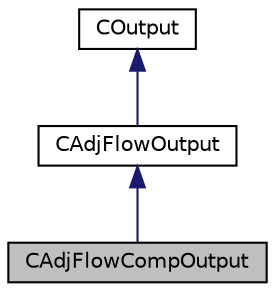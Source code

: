 digraph "CAdjFlowCompOutput"
{
 // LATEX_PDF_SIZE
  edge [fontname="Helvetica",fontsize="10",labelfontname="Helvetica",labelfontsize="10"];
  node [fontname="Helvetica",fontsize="10",shape=record];
  Node1 [label="CAdjFlowCompOutput",height=0.2,width=0.4,color="black", fillcolor="grey75", style="filled", fontcolor="black",tooltip="Output class for compressible flow adjoint problems."];
  Node2 -> Node1 [dir="back",color="midnightblue",fontsize="10",style="solid",fontname="Helvetica"];
  Node2 [label="CAdjFlowOutput",height=0.2,width=0.4,color="black", fillcolor="white", style="filled",URL="$classCAdjFlowOutput.html",tooltip="Output class for flow discrete adjoint problems."];
  Node3 -> Node2 [dir="back",color="midnightblue",fontsize="10",style="solid",fontname="Helvetica"];
  Node3 [label="COutput",height=0.2,width=0.4,color="black", fillcolor="white", style="filled",URL="$classCOutput.html",tooltip="Class for writing the convergence history and to write solution data to file."];
}
